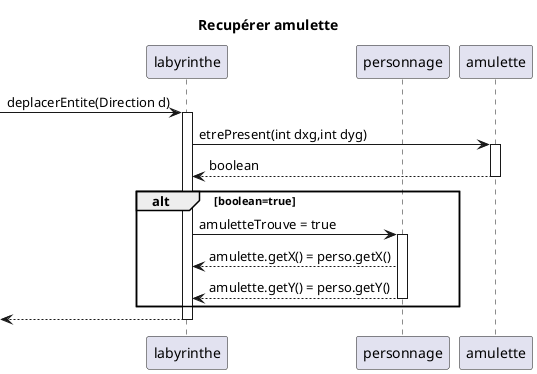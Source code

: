 @startuml
title:"Recupérer amulette"

participant labyrinthe
participant personnage
participant amulette


->labyrinthe:deplacerEntite(Direction d)
activate labyrinthe

labyrinthe->amulette:etrePresent(int dxg,int dyg)

activate amulette
labyrinthe<--amulette:boolean
deactivate amulette
alt boolean=true
labyrinthe->personnage:amuletteTrouve = true
activate personnage
labyrinthe<--personnage:amulette.getX() = perso.getX()
labyrinthe<--personnage:amulette.getY() = perso.getY()
deactivate personnage
end
<--labyrinthe
deactivate labyrinthe
@enduml
